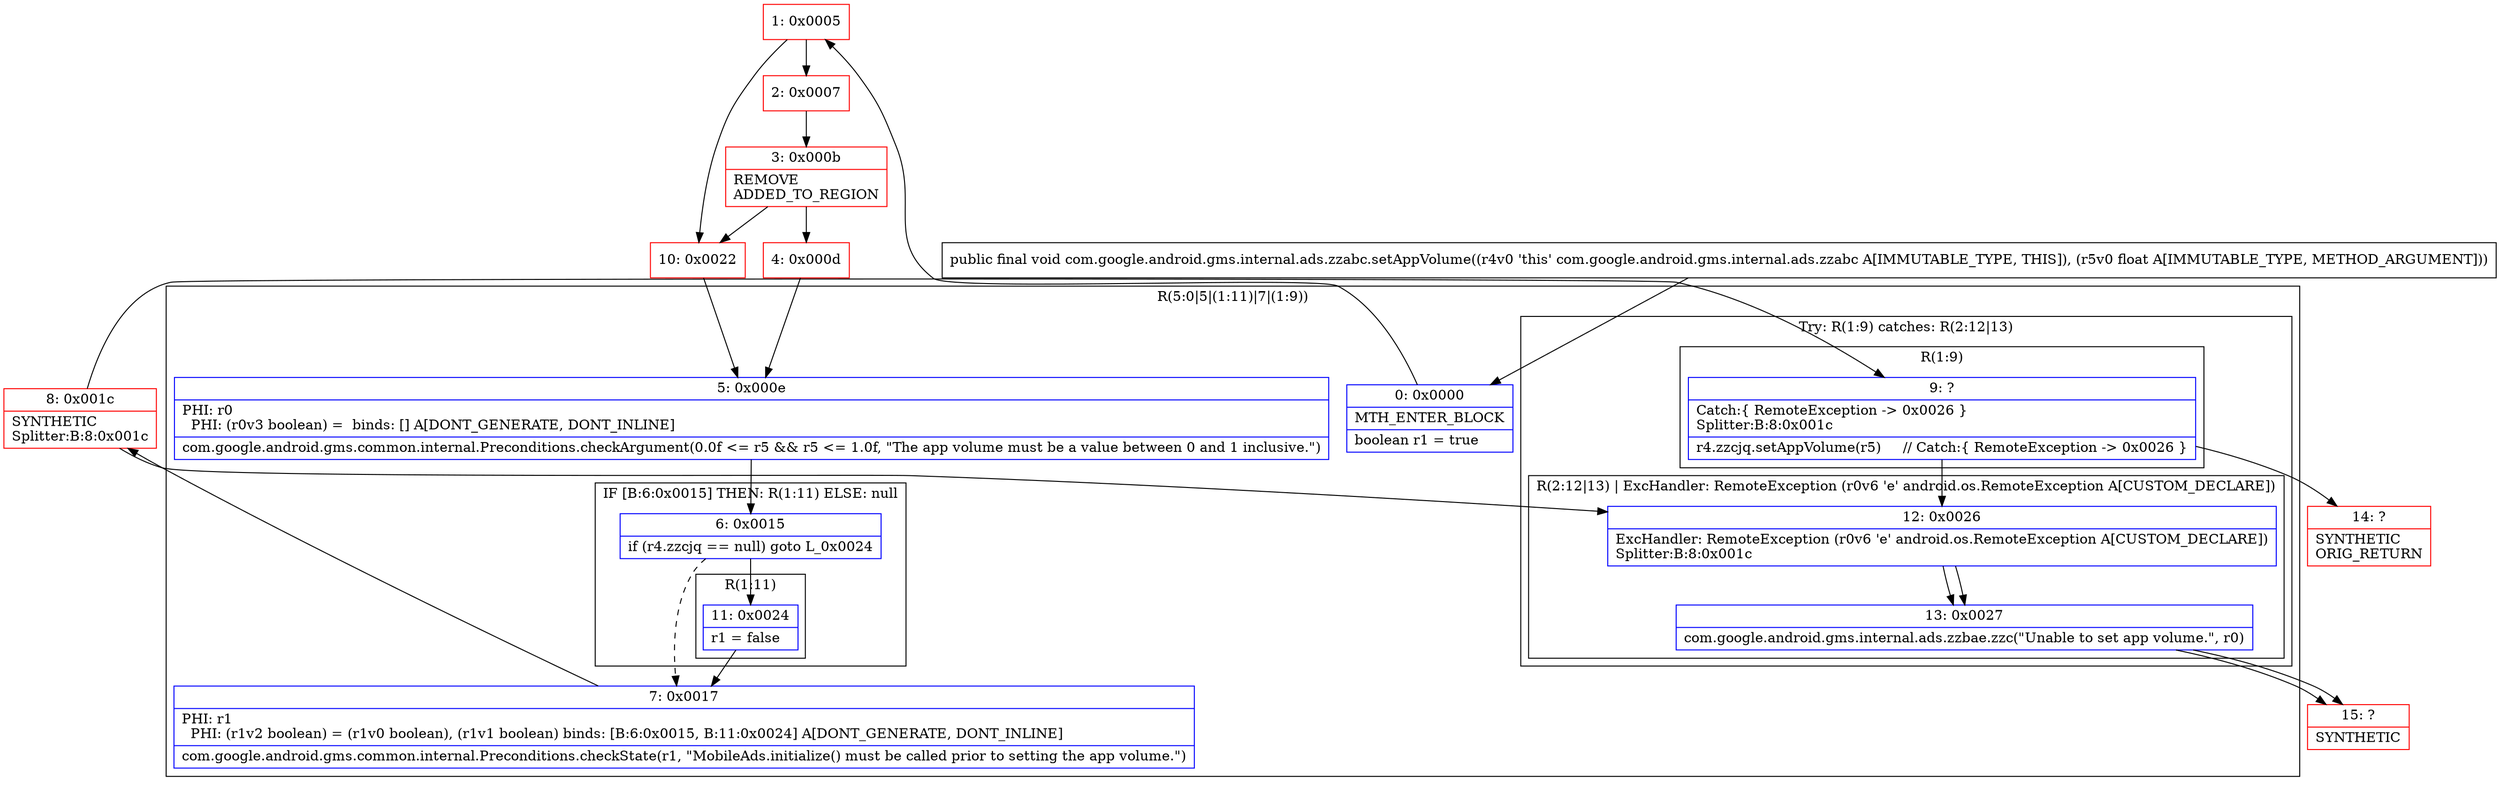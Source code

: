 digraph "CFG forcom.google.android.gms.internal.ads.zzabc.setAppVolume(F)V" {
subgraph cluster_Region_1558355153 {
label = "R(5:0|5|(1:11)|7|(1:9))";
node [shape=record,color=blue];
Node_0 [shape=record,label="{0\:\ 0x0000|MTH_ENTER_BLOCK\l|boolean r1 = true\l}"];
Node_5 [shape=record,label="{5\:\ 0x000e|PHI: r0 \l  PHI: (r0v3 boolean) =  binds: [] A[DONT_GENERATE, DONT_INLINE]\l|com.google.android.gms.common.internal.Preconditions.checkArgument(0.0f \<= r5 && r5 \<= 1.0f, \"The app volume must be a value between 0 and 1 inclusive.\")\l}"];
subgraph cluster_IfRegion_927134068 {
label = "IF [B:6:0x0015] THEN: R(1:11) ELSE: null";
node [shape=record,color=blue];
Node_6 [shape=record,label="{6\:\ 0x0015|if (r4.zzcjq == null) goto L_0x0024\l}"];
subgraph cluster_Region_589175099 {
label = "R(1:11)";
node [shape=record,color=blue];
Node_11 [shape=record,label="{11\:\ 0x0024|r1 = false\l}"];
}
}
Node_7 [shape=record,label="{7\:\ 0x0017|PHI: r1 \l  PHI: (r1v2 boolean) = (r1v0 boolean), (r1v1 boolean) binds: [B:6:0x0015, B:11:0x0024] A[DONT_GENERATE, DONT_INLINE]\l|com.google.android.gms.common.internal.Preconditions.checkState(r1, \"MobileAds.initialize() must be called prior to setting the app volume.\")\l}"];
subgraph cluster_TryCatchRegion_736147642 {
label = "Try: R(1:9) catches: R(2:12|13)";
node [shape=record,color=blue];
subgraph cluster_Region_1670132430 {
label = "R(1:9)";
node [shape=record,color=blue];
Node_9 [shape=record,label="{9\:\ ?|Catch:\{ RemoteException \-\> 0x0026 \}\lSplitter:B:8:0x001c\l|r4.zzcjq.setAppVolume(r5)     \/\/ Catch:\{ RemoteException \-\> 0x0026 \}\l}"];
}
subgraph cluster_Region_1385829662 {
label = "R(2:12|13) | ExcHandler: RemoteException (r0v6 'e' android.os.RemoteException A[CUSTOM_DECLARE])\l";
node [shape=record,color=blue];
Node_12 [shape=record,label="{12\:\ 0x0026|ExcHandler: RemoteException (r0v6 'e' android.os.RemoteException A[CUSTOM_DECLARE])\lSplitter:B:8:0x001c\l}"];
Node_13 [shape=record,label="{13\:\ 0x0027|com.google.android.gms.internal.ads.zzbae.zzc(\"Unable to set app volume.\", r0)\l}"];
}
}
}
subgraph cluster_Region_1385829662 {
label = "R(2:12|13) | ExcHandler: RemoteException (r0v6 'e' android.os.RemoteException A[CUSTOM_DECLARE])\l";
node [shape=record,color=blue];
Node_12 [shape=record,label="{12\:\ 0x0026|ExcHandler: RemoteException (r0v6 'e' android.os.RemoteException A[CUSTOM_DECLARE])\lSplitter:B:8:0x001c\l}"];
Node_13 [shape=record,label="{13\:\ 0x0027|com.google.android.gms.internal.ads.zzbae.zzc(\"Unable to set app volume.\", r0)\l}"];
}
Node_1 [shape=record,color=red,label="{1\:\ 0x0005}"];
Node_2 [shape=record,color=red,label="{2\:\ 0x0007}"];
Node_3 [shape=record,color=red,label="{3\:\ 0x000b|REMOVE\lADDED_TO_REGION\l}"];
Node_4 [shape=record,color=red,label="{4\:\ 0x000d}"];
Node_8 [shape=record,color=red,label="{8\:\ 0x001c|SYNTHETIC\lSplitter:B:8:0x001c\l}"];
Node_10 [shape=record,color=red,label="{10\:\ 0x0022}"];
Node_14 [shape=record,color=red,label="{14\:\ ?|SYNTHETIC\lORIG_RETURN\l}"];
Node_15 [shape=record,color=red,label="{15\:\ ?|SYNTHETIC\l}"];
MethodNode[shape=record,label="{public final void com.google.android.gms.internal.ads.zzabc.setAppVolume((r4v0 'this' com.google.android.gms.internal.ads.zzabc A[IMMUTABLE_TYPE, THIS]), (r5v0 float A[IMMUTABLE_TYPE, METHOD_ARGUMENT])) }"];
MethodNode -> Node_0;
Node_0 -> Node_1;
Node_5 -> Node_6;
Node_6 -> Node_7[style=dashed];
Node_6 -> Node_11;
Node_11 -> Node_7;
Node_7 -> Node_8;
Node_9 -> Node_12;
Node_9 -> Node_14;
Node_12 -> Node_13;
Node_13 -> Node_15;
Node_12 -> Node_13;
Node_13 -> Node_15;
Node_1 -> Node_2;
Node_1 -> Node_10;
Node_2 -> Node_3;
Node_3 -> Node_4;
Node_3 -> Node_10;
Node_4 -> Node_5;
Node_8 -> Node_9;
Node_8 -> Node_12;
Node_10 -> Node_5;
}

